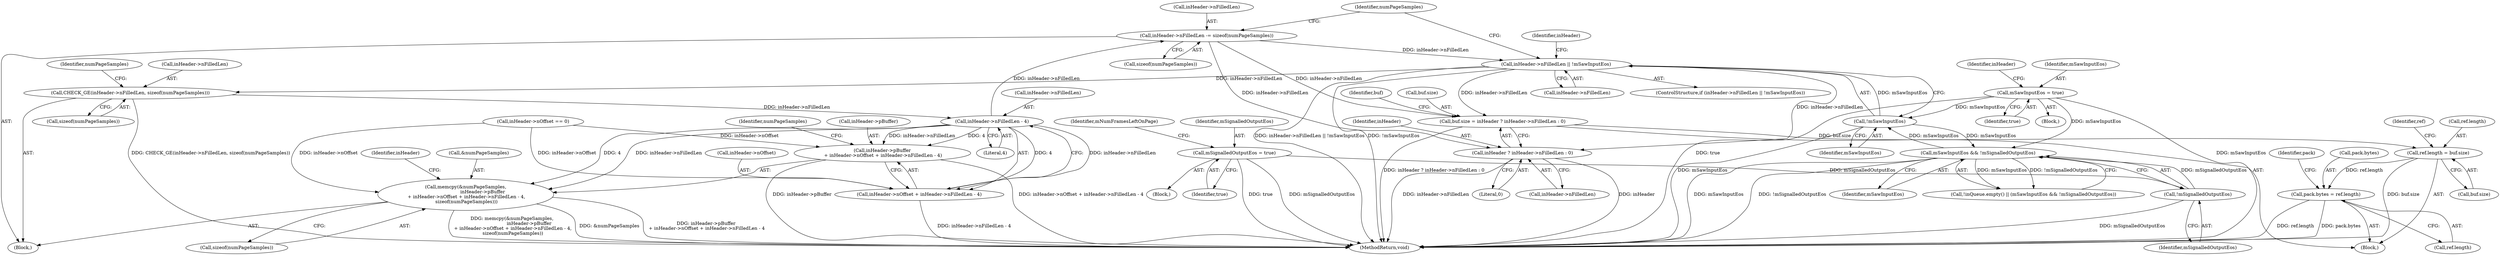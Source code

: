 digraph "0_Android_4e32001e4196f39ddd0b86686ae0231c8f5ed944_0@API" {
"1000337" [label="(Call,inHeader->nFilledLen -= sizeof(numPageSamples))"];
"1000315" [label="(Call,inHeader->nFilledLen - 4)"];
"1000298" [label="(Call,CHECK_GE(inHeader->nFilledLen, sizeof(numPageSamples)))"];
"1000291" [label="(Call,inHeader->nFilledLen || !mSawInputEos)"];
"1000337" [label="(Call,inHeader->nFilledLen -= sizeof(numPageSamples))"];
"1000295" [label="(Call,!mSawInputEos)"];
"1000234" [label="(Call,mSawInputEos && !mSignalledOutputEos)"];
"1000287" [label="(Call,mSawInputEos = true)"];
"1000236" [label="(Call,!mSignalledOutputEos)"];
"1000524" [label="(Call,mSignalledOutputEos = true)"];
"1000304" [label="(Call,memcpy(&numPageSamples,\n                       inHeader->pBuffer\n + inHeader->nOffset + inHeader->nFilledLen - 4,\n sizeof(numPageSamples)))"];
"1000307" [label="(Call,inHeader->pBuffer\n + inHeader->nOffset + inHeader->nFilledLen - 4)"];
"1000311" [label="(Call,inHeader->nOffset + inHeader->nFilledLen - 4)"];
"1000366" [label="(Call,buf.size = inHeader ? inHeader->nFilledLen : 0)"];
"1000400" [label="(Call,ref.length = buf.size)"];
"1000419" [label="(Call,pack.bytes = ref.length)"];
"1000370" [label="(Call,inHeader ? inHeader->nFilledLen : 0)"];
"1000299" [label="(Call,inHeader->nFilledLen)"];
"1000288" [label="(Identifier,mSawInputEos)"];
"1000338" [label="(Call,inHeader->nFilledLen)"];
"1000526" [label="(Identifier,true)"];
"1000400" [label="(Call,ref.length = buf.size)"];
"1000409" [label="(Identifier,ref)"];
"1000289" [label="(Identifier,true)"];
"1000378" [label="(Identifier,buf)"];
"1000366" [label="(Call,buf.size = inHeader ? inHeader->nFilledLen : 0)"];
"1000321" [label="(Identifier,numPageSamples)"];
"1000372" [label="(Call,inHeader->nFilledLen)"];
"1000291" [label="(Call,inHeader->nFilledLen || !mSawInputEos)"];
"1000524" [label="(Call,mSignalledOutputEos = true)"];
"1000420" [label="(Call,pack.bytes)"];
"1000367" [label="(Call,buf.size)"];
"1000525" [label="(Identifier,mSignalledOutputEos)"];
"1000295" [label="(Call,!mSawInputEos)"];
"1000296" [label="(Identifier,mSawInputEos)"];
"1000286" [label="(Block,)"];
"1000337" [label="(Call,inHeader->nFilledLen -= sizeof(numPageSamples))"];
"1000292" [label="(Call,inHeader->nFilledLen)"];
"1000315" [label="(Call,inHeader->nFilledLen - 4)"];
"1000240" [label="(Block,)"];
"1000234" [label="(Call,mSawInputEos && !mSignalledOutputEos)"];
"1000311" [label="(Call,inHeader->nOffset + inHeader->nFilledLen - 4)"];
"1000419" [label="(Call,pack.bytes = ref.length)"];
"1000341" [label="(Call,sizeof(numPageSamples))"];
"1000588" [label="(MethodReturn,void)"];
"1000345" [label="(Identifier,numPageSamples)"];
"1000236" [label="(Call,!mSignalledOutputEos)"];
"1000302" [label="(Call,sizeof(numPageSamples))"];
"1000428" [label="(Identifier,pack)"];
"1000375" [label="(Literal,0)"];
"1000370" [label="(Call,inHeader ? inHeader->nFilledLen : 0)"];
"1000290" [label="(ControlStructure,if (inHeader->nFilledLen || !mSawInputEos))"];
"1000528" [label="(Identifier,mNumFramesLeftOnPage)"];
"1000235" [label="(Identifier,mSawInputEos)"];
"1000231" [label="(Call,!inQueue.empty() || (mSawInputEos && !mSignalledOutputEos))"];
"1000306" [label="(Identifier,numPageSamples)"];
"1000323" [label="(Call,inHeader->nOffset == 0)"];
"1000237" [label="(Identifier,mSignalledOutputEos)"];
"1000518" [label="(Block,)"];
"1000319" [label="(Literal,4)"];
"1000298" [label="(Call,CHECK_GE(inHeader->nFilledLen, sizeof(numPageSamples)))"];
"1000371" [label="(Identifier,inHeader)"];
"1000297" [label="(Block,)"];
"1000312" [label="(Call,inHeader->nOffset)"];
"1000300" [label="(Identifier,inHeader)"];
"1000287" [label="(Call,mSawInputEos = true)"];
"1000293" [label="(Identifier,inHeader)"];
"1000304" [label="(Call,memcpy(&numPageSamples,\n                       inHeader->pBuffer\n + inHeader->nOffset + inHeader->nFilledLen - 4,\n sizeof(numPageSamples)))"];
"1000325" [label="(Identifier,inHeader)"];
"1000401" [label="(Call,ref.length)"];
"1000308" [label="(Call,inHeader->pBuffer)"];
"1000305" [label="(Call,&numPageSamples)"];
"1000307" [label="(Call,inHeader->pBuffer\n + inHeader->nOffset + inHeader->nFilledLen - 4)"];
"1000404" [label="(Call,buf.size)"];
"1000316" [label="(Call,inHeader->nFilledLen)"];
"1000423" [label="(Call,ref.length)"];
"1000320" [label="(Call,sizeof(numPageSamples))"];
"1000337" -> "1000297"  [label="AST: "];
"1000337" -> "1000341"  [label="CFG: "];
"1000338" -> "1000337"  [label="AST: "];
"1000341" -> "1000337"  [label="AST: "];
"1000345" -> "1000337"  [label="CFG: "];
"1000337" -> "1000291"  [label="DDG: inHeader->nFilledLen"];
"1000315" -> "1000337"  [label="DDG: inHeader->nFilledLen"];
"1000337" -> "1000366"  [label="DDG: inHeader->nFilledLen"];
"1000337" -> "1000370"  [label="DDG: inHeader->nFilledLen"];
"1000315" -> "1000311"  [label="AST: "];
"1000315" -> "1000319"  [label="CFG: "];
"1000316" -> "1000315"  [label="AST: "];
"1000319" -> "1000315"  [label="AST: "];
"1000311" -> "1000315"  [label="CFG: "];
"1000315" -> "1000304"  [label="DDG: inHeader->nFilledLen"];
"1000315" -> "1000304"  [label="DDG: 4"];
"1000315" -> "1000307"  [label="DDG: inHeader->nFilledLen"];
"1000315" -> "1000307"  [label="DDG: 4"];
"1000315" -> "1000311"  [label="DDG: inHeader->nFilledLen"];
"1000315" -> "1000311"  [label="DDG: 4"];
"1000298" -> "1000315"  [label="DDG: inHeader->nFilledLen"];
"1000298" -> "1000297"  [label="AST: "];
"1000298" -> "1000302"  [label="CFG: "];
"1000299" -> "1000298"  [label="AST: "];
"1000302" -> "1000298"  [label="AST: "];
"1000306" -> "1000298"  [label="CFG: "];
"1000298" -> "1000588"  [label="DDG: CHECK_GE(inHeader->nFilledLen, sizeof(numPageSamples))"];
"1000291" -> "1000298"  [label="DDG: inHeader->nFilledLen"];
"1000291" -> "1000290"  [label="AST: "];
"1000291" -> "1000292"  [label="CFG: "];
"1000291" -> "1000295"  [label="CFG: "];
"1000292" -> "1000291"  [label="AST: "];
"1000295" -> "1000291"  [label="AST: "];
"1000300" -> "1000291"  [label="CFG: "];
"1000345" -> "1000291"  [label="CFG: "];
"1000291" -> "1000588"  [label="DDG: inHeader->nFilledLen || !mSawInputEos"];
"1000291" -> "1000588"  [label="DDG: !mSawInputEos"];
"1000295" -> "1000291"  [label="DDG: mSawInputEos"];
"1000291" -> "1000366"  [label="DDG: inHeader->nFilledLen"];
"1000291" -> "1000370"  [label="DDG: inHeader->nFilledLen"];
"1000295" -> "1000296"  [label="CFG: "];
"1000296" -> "1000295"  [label="AST: "];
"1000295" -> "1000588"  [label="DDG: mSawInputEos"];
"1000295" -> "1000234"  [label="DDG: mSawInputEos"];
"1000234" -> "1000295"  [label="DDG: mSawInputEos"];
"1000287" -> "1000295"  [label="DDG: mSawInputEos"];
"1000234" -> "1000231"  [label="AST: "];
"1000234" -> "1000235"  [label="CFG: "];
"1000234" -> "1000236"  [label="CFG: "];
"1000235" -> "1000234"  [label="AST: "];
"1000236" -> "1000234"  [label="AST: "];
"1000231" -> "1000234"  [label="CFG: "];
"1000234" -> "1000588"  [label="DDG: !mSignalledOutputEos"];
"1000234" -> "1000588"  [label="DDG: mSawInputEos"];
"1000234" -> "1000231"  [label="DDG: mSawInputEos"];
"1000234" -> "1000231"  [label="DDG: !mSignalledOutputEos"];
"1000287" -> "1000234"  [label="DDG: mSawInputEos"];
"1000236" -> "1000234"  [label="DDG: mSignalledOutputEos"];
"1000287" -> "1000286"  [label="AST: "];
"1000287" -> "1000289"  [label="CFG: "];
"1000288" -> "1000287"  [label="AST: "];
"1000289" -> "1000287"  [label="AST: "];
"1000293" -> "1000287"  [label="CFG: "];
"1000287" -> "1000588"  [label="DDG: true"];
"1000287" -> "1000588"  [label="DDG: mSawInputEos"];
"1000236" -> "1000237"  [label="CFG: "];
"1000237" -> "1000236"  [label="AST: "];
"1000236" -> "1000588"  [label="DDG: mSignalledOutputEos"];
"1000524" -> "1000236"  [label="DDG: mSignalledOutputEos"];
"1000524" -> "1000518"  [label="AST: "];
"1000524" -> "1000526"  [label="CFG: "];
"1000525" -> "1000524"  [label="AST: "];
"1000526" -> "1000524"  [label="AST: "];
"1000528" -> "1000524"  [label="CFG: "];
"1000524" -> "1000588"  [label="DDG: mSignalledOutputEos"];
"1000524" -> "1000588"  [label="DDG: true"];
"1000304" -> "1000297"  [label="AST: "];
"1000304" -> "1000320"  [label="CFG: "];
"1000305" -> "1000304"  [label="AST: "];
"1000307" -> "1000304"  [label="AST: "];
"1000320" -> "1000304"  [label="AST: "];
"1000325" -> "1000304"  [label="CFG: "];
"1000304" -> "1000588"  [label="DDG: memcpy(&numPageSamples,\n                       inHeader->pBuffer\n + inHeader->nOffset + inHeader->nFilledLen - 4,\n sizeof(numPageSamples))"];
"1000304" -> "1000588"  [label="DDG: &numPageSamples"];
"1000304" -> "1000588"  [label="DDG: inHeader->pBuffer\n + inHeader->nOffset + inHeader->nFilledLen - 4"];
"1000323" -> "1000304"  [label="DDG: inHeader->nOffset"];
"1000307" -> "1000311"  [label="CFG: "];
"1000308" -> "1000307"  [label="AST: "];
"1000311" -> "1000307"  [label="AST: "];
"1000321" -> "1000307"  [label="CFG: "];
"1000307" -> "1000588"  [label="DDG: inHeader->nOffset + inHeader->nFilledLen - 4"];
"1000307" -> "1000588"  [label="DDG: inHeader->pBuffer"];
"1000323" -> "1000307"  [label="DDG: inHeader->nOffset"];
"1000312" -> "1000311"  [label="AST: "];
"1000311" -> "1000588"  [label="DDG: inHeader->nFilledLen - 4"];
"1000323" -> "1000311"  [label="DDG: inHeader->nOffset"];
"1000366" -> "1000240"  [label="AST: "];
"1000366" -> "1000370"  [label="CFG: "];
"1000367" -> "1000366"  [label="AST: "];
"1000370" -> "1000366"  [label="AST: "];
"1000378" -> "1000366"  [label="CFG: "];
"1000366" -> "1000588"  [label="DDG: inHeader ? inHeader->nFilledLen : 0"];
"1000366" -> "1000400"  [label="DDG: buf.size"];
"1000400" -> "1000240"  [label="AST: "];
"1000400" -> "1000404"  [label="CFG: "];
"1000401" -> "1000400"  [label="AST: "];
"1000404" -> "1000400"  [label="AST: "];
"1000409" -> "1000400"  [label="CFG: "];
"1000400" -> "1000588"  [label="DDG: buf.size"];
"1000400" -> "1000419"  [label="DDG: ref.length"];
"1000419" -> "1000240"  [label="AST: "];
"1000419" -> "1000423"  [label="CFG: "];
"1000420" -> "1000419"  [label="AST: "];
"1000423" -> "1000419"  [label="AST: "];
"1000428" -> "1000419"  [label="CFG: "];
"1000419" -> "1000588"  [label="DDG: pack.bytes"];
"1000419" -> "1000588"  [label="DDG: ref.length"];
"1000370" -> "1000372"  [label="CFG: "];
"1000370" -> "1000375"  [label="CFG: "];
"1000371" -> "1000370"  [label="AST: "];
"1000372" -> "1000370"  [label="AST: "];
"1000375" -> "1000370"  [label="AST: "];
"1000370" -> "1000588"  [label="DDG: inHeader->nFilledLen"];
"1000370" -> "1000588"  [label="DDG: inHeader"];
}
